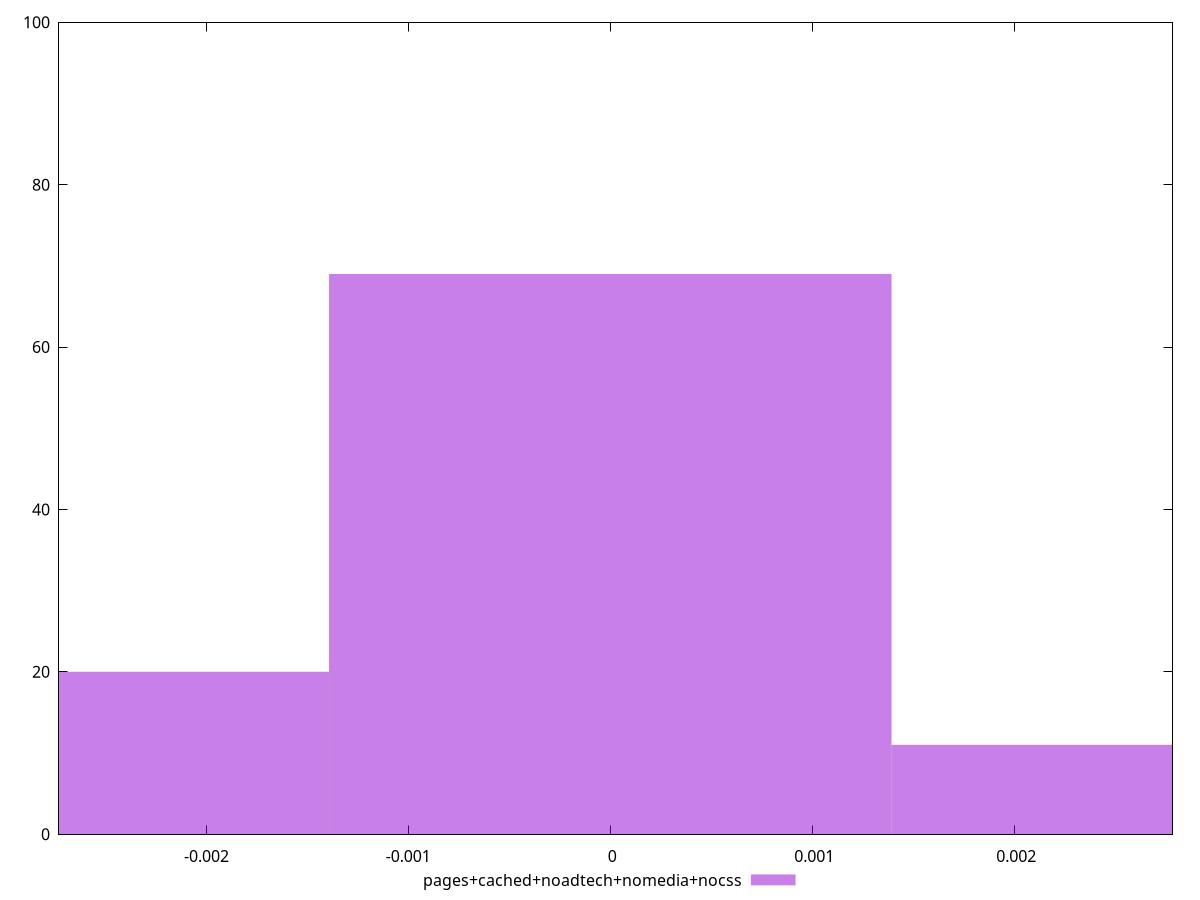 reset

$pagesCachedNoadtechNomediaNocss <<EOF
0 69
-0.002785308245250145 20
0.002785308245250145 11
EOF

set key outside below
set boxwidth 0.002785308245250145
set xrange [-0.0027300742903510027:0.0027839595775809418]
set yrange [0:100]
set trange [0:100]
set style fill transparent solid 0.5 noborder
set terminal svg size 640, 490 enhanced background rgb 'white'
set output "report_00015_2021-02-09T16-11-33.973Z/meta/pScore-difference/comparison/histogram/4_vs_5.svg"

plot $pagesCachedNoadtechNomediaNocss title "pages+cached+noadtech+nomedia+nocss" with boxes

reset
